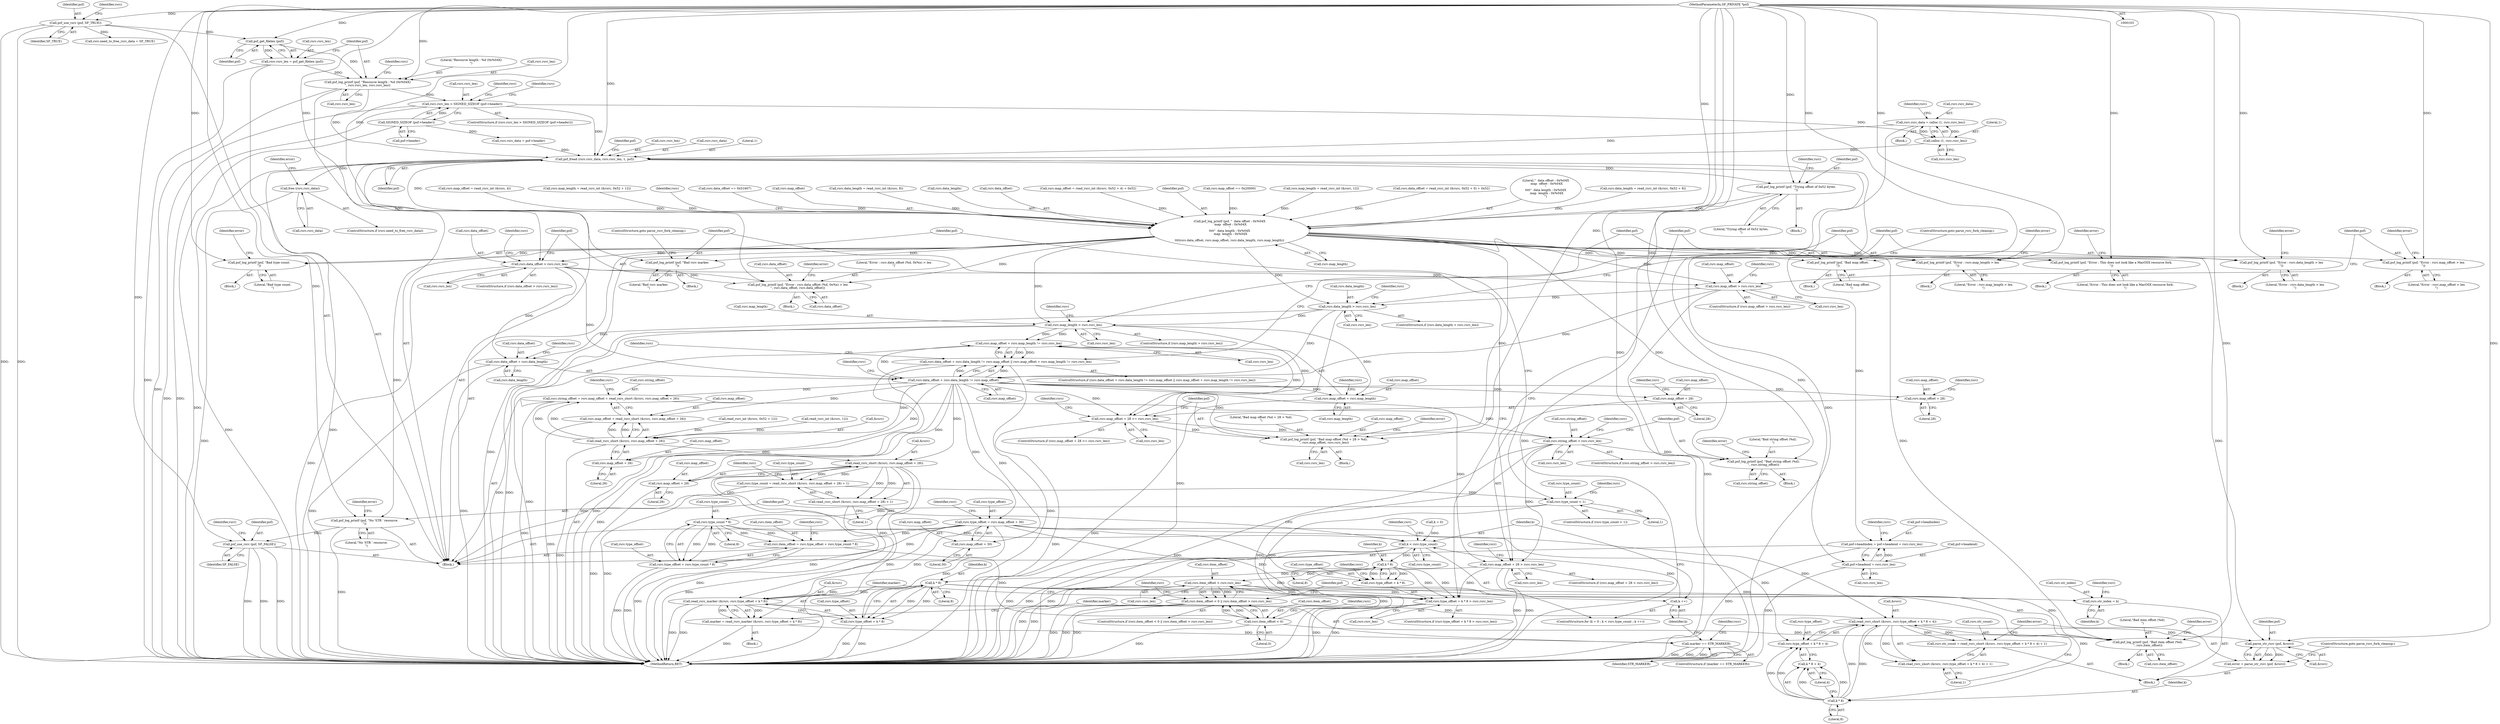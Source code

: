 digraph "0_libsndfile_dbe14f00030af5d3577f4cabbf9861db59e9c378@API" {
"1000147" [label="(Call,rsrc.rsrc_data = calloc (1, rsrc.rsrc_len))"];
"1000151" [label="(Call,calloc (1, rsrc.rsrc_len))"];
"1000138" [label="(Call,rsrc.rsrc_len > SIGNED_SIZEOF (psf->header))"];
"1000128" [label="(Call,psf_log_printf (psf, \"Resource length : %d (0x%04X)\n\", rsrc.rsrc_len, rsrc.rsrc_len))"];
"1000126" [label="(Call,psf_get_filelen (psf))"];
"1000113" [label="(Call,psf_use_rsrc (psf, SF_TRUE))"];
"1000104" [label="(MethodParameterIn,SF_PRIVATE *psf)"];
"1000122" [label="(Call,rsrc.rsrc_len = psf_get_filelen (psf))"];
"1000142" [label="(Call,SIGNED_SIZEOF (psf->header))"];
"1000175" [label="(Call,psf_fread (rsrc.rsrc_data, rsrc.rsrc_len, 1, psf))"];
"1000184" [label="(Call,psf->headindex = psf->headend = rsrc.rsrc_len)"];
"1000188" [label="(Call,psf->headend = rsrc.rsrc_len)"];
"1000240" [label="(Call,psf_log_printf (psf, \"Trying offset of 0x52 bytes.\n\"))"];
"1000287" [label="(Call,psf_log_printf (psf, \"  data offset : 0x%04X\n  map  offset : 0x%04X\n\"\n\t\t\t\t\"  data length : 0x%04X\n  map  length : 0x%04X\n\",\n\t\t\t\trsrc.data_offset, rsrc.map_offset, rsrc.data_length, rsrc.map_length))"];
"1000303" [label="(Call,rsrc.data_offset > rsrc.rsrc_len)"];
"1000311" [label="(Call,psf_log_printf (psf, \"Error : rsrc.data_offset (%d, 0x%x) > len\n\", rsrc.data_offset, rsrc.data_offset))"];
"1000325" [label="(Call,rsrc.map_offset > rsrc.rsrc_len)"];
"1000341" [label="(Call,rsrc.data_length > rsrc.rsrc_len)"];
"1000357" [label="(Call,rsrc.map_length > rsrc.rsrc_len)"];
"1000385" [label="(Call,rsrc.map_offset + rsrc.map_length != rsrc.rsrc_len)"];
"1000373" [label="(Call,rsrc.data_offset + rsrc.data_length != rsrc.map_offset || rsrc.map_offset + rsrc.map_length != rsrc.rsrc_len)"];
"1000405" [label="(Call,rsrc.map_offset + 28 >= rsrc.rsrc_len)"];
"1000415" [label="(Call,psf_log_printf (psf, \"Bad map offset (%d + 28 > %d).\n\", rsrc.map_offset, rsrc.rsrc_len))"];
"1000445" [label="(Call,rsrc.string_offset > rsrc.rsrc_len)"];
"1000453" [label="(Call,psf_log_printf (psf, \"Bad string offset (%d).\n\", rsrc.string_offset))"];
"1000473" [label="(Call,rsrc.map_offset + 28 > rsrc.rsrc_len)"];
"1000535" [label="(Call,rsrc.item_offset > rsrc.rsrc_len)"];
"1000529" [label="(Call,rsrc.item_offset < 0 || rsrc.item_offset > rsrc.rsrc_len)"];
"1000543" [label="(Call,psf_log_printf (psf, \"Bad item offset (%d).\n\", rsrc.item_offset))"];
"1000572" [label="(Call,rsrc.type_offset + k * 8 > rsrc.rsrc_len)"];
"1000386" [label="(Call,rsrc.map_offset + rsrc.map_length)"];
"1000374" [label="(Call,rsrc.data_offset + rsrc.data_length != rsrc.map_offset)"];
"1000406" [label="(Call,rsrc.map_offset + 28)"];
"1000428" [label="(Call,rsrc.string_offset = rsrc.map_offset + read_rsrc_short (&rsrc, rsrc.map_offset + 26))"];
"1000432" [label="(Call,rsrc.map_offset + read_rsrc_short (&rsrc, rsrc.map_offset + 26))"];
"1000436" [label="(Call,read_rsrc_short (&rsrc, rsrc.map_offset + 26))"];
"1000492" [label="(Call,read_rsrc_short (&rsrc, rsrc.map_offset + 28))"];
"1000487" [label="(Call,rsrc.type_count = read_rsrc_short (&rsrc, rsrc.map_offset + 28) + 1)"];
"1000502" [label="(Call,rsrc.type_count < 1)"];
"1000523" [label="(Call,rsrc.type_count * 8)"];
"1000515" [label="(Call,rsrc.item_offset = rsrc.type_offset + rsrc.type_count * 8)"];
"1000530" [label="(Call,rsrc.item_offset < 0)"];
"1000519" [label="(Call,rsrc.type_offset + rsrc.type_count * 8)"];
"1000563" [label="(Call,k < rsrc.type_count)"];
"1000577" [label="(Call,k * 8)"];
"1000573" [label="(Call,rsrc.type_offset + k * 8)"];
"1000597" [label="(Call,k * 8)"];
"1000568" [label="(Call,k ++)"];
"1000590" [label="(Call,read_rsrc_marker (&rsrc, rsrc.type_offset + k * 8))"];
"1000588" [label="(Call,marker = read_rsrc_marker (&rsrc, rsrc.type_offset + k * 8))"];
"1000601" [label="(Call,marker == STR_MARKER)"];
"1000615" [label="(Call,read_rsrc_short (&rsrc, rsrc.type_offset + k * 8 + 4))"];
"1000610" [label="(Call,rsrc.str_count = read_rsrc_short (&rsrc, rsrc.type_offset + k * 8 + 4) + 1)"];
"1000614" [label="(Call,read_rsrc_short (&rsrc, rsrc.type_offset + k * 8 + 4) + 1)"];
"1000630" [label="(Call,parse_str_rsrc (psf, &rsrc))"];
"1000628" [label="(Call,error = parse_str_rsrc (psf, &rsrc))"];
"1000593" [label="(Call,rsrc.type_offset + k * 8)"];
"1000605" [label="(Call,rsrc.str_index = k)"];
"1000623" [label="(Call,k * 8)"];
"1000618" [label="(Call,rsrc.type_offset + k * 8 + 4)"];
"1000622" [label="(Call,k * 8 + 4)"];
"1000491" [label="(Call,read_rsrc_short (&rsrc, rsrc.map_offset + 28) + 1)"];
"1000439" [label="(Call,rsrc.map_offset + 26)"];
"1000463" [label="(Call,rsrc.type_offset = rsrc.map_offset + 30)"];
"1000467" [label="(Call,rsrc.map_offset + 30)"];
"1000474" [label="(Call,rsrc.map_offset + 28)"];
"1000495" [label="(Call,rsrc.map_offset + 28)"];
"1000375" [label="(Call,rsrc.data_offset + rsrc.data_length)"];
"1000333" [label="(Call,psf_log_printf (psf, \"Error : rsrc.map_offset > len\n\"))"];
"1000349" [label="(Call,psf_log_printf (psf, \"Error : rsrc.data_length > len\n\"))"];
"1000365" [label="(Call,psf_log_printf (psf, \"Error : rsrc.map_length > len\n\"))"];
"1000397" [label="(Call,psf_log_printf (psf, \"Error : This does not look like a MacOSX resource fork.\n\"))"];
"1000483" [label="(Call,psf_log_printf (psf, \"Bad map offset.\n\"))"];
"1000508" [label="(Call,psf_log_printf (psf, \"Bad type count.\n\"))"];
"1000584" [label="(Call,psf_log_printf (psf, \"Bad rsrc marker.\n\"))"];
"1000635" [label="(Call,psf_log_printf (psf, \"No 'STR ' resource.\n\"))"];
"1000642" [label="(Call,psf_use_rsrc (psf, SF_FALSE))"];
"1000649" [label="(Call,free (rsrc.rsrc_data))"];
"1000345" [label="(Call,rsrc.rsrc_len)"];
"1000519" [label="(Call,rsrc.type_offset + rsrc.type_count * 8)"];
"1000639" [label="(Identifier,error)"];
"1000479" [label="(Call,rsrc.rsrc_len)"];
"1000600" [label="(ControlStructure,if (marker == STR_MARKER))"];
"1000104" [label="(MethodParameterIn,SF_PRIVATE *psf)"];
"1000414" [label="(Block,)"];
"1000563" [label="(Call,k < rsrc.type_count)"];
"1000622" [label="(Call,k * 8 + 4)"];
"1000340" [label="(ControlStructure,if (rsrc.data_length > rsrc.rsrc_len))"];
"1000443" [label="(Literal,26)"];
"1000583" [label="(Block,)"];
"1000382" [label="(Call,rsrc.map_offset)"];
"1000364" [label="(Block,)"];
"1000430" [label="(Identifier,rsrc)"];
"1000615" [label="(Call,read_rsrc_short (&rsrc, rsrc.type_offset + k * 8 + 4))"];
"1000281" [label="(Call,read_rsrc_int (&rsrc, 0x52 + 12))"];
"1000649" [label="(Call,free (rsrc.rsrc_data))"];
"1000113" [label="(Call,psf_use_rsrc (psf, SF_TRUE))"];
"1000604" [label="(Block,)"];
"1000234" [label="(Call,rsrc.map_offset == 0x20000)"];
"1000130" [label="(Literal,\"Resource length : %d (0x%04X)\n\")"];
"1000105" [label="(Block,)"];
"1000489" [label="(Identifier,rsrc)"];
"1000314" [label="(Call,rsrc.data_offset)"];
"1000543" [label="(Call,psf_log_printf (psf, \"Bad item offset (%d).\n\", rsrc.item_offset))"];
"1000242" [label="(Literal,\"Trying offset of 0x52 bytes.\n\")"];
"1000122" [label="(Call,rsrc.rsrc_len = psf_get_filelen (psf))"];
"1000175" [label="(Call,psf_fread (rsrc.rsrc_data, rsrc.rsrc_len, 1, psf))"];
"1000219" [label="(Call,rsrc.map_length = read_rsrc_int (&rsrc, 12))"];
"1000131" [label="(Call,rsrc.rsrc_len)"];
"1000176" [label="(Call,rsrc.rsrc_data)"];
"1000334" [label="(Identifier,psf)"];
"1000137" [label="(ControlStructure,if (rsrc.rsrc_len > SIGNED_SIZEOF (psf->header)))"];
"1000528" [label="(ControlStructure,if (rsrc.item_offset < 0 || rsrc.item_offset > rsrc.rsrc_len))"];
"1000580" [label="(Call,rsrc.rsrc_len)"];
"1000546" [label="(Call,rsrc.item_offset)"];
"1000571" [label="(ControlStructure,if (rsrc.type_offset + k * 8 > rsrc.rsrc_len))"];
"1000407" [label="(Call,rsrc.map_offset)"];
"1000568" [label="(Call,k ++)"];
"1000524" [label="(Call,rsrc.type_count)"];
"1000603" [label="(Identifier,STR_MARKER)"];
"1000632" [label="(Call,&rsrc)"];
"1000417" [label="(Literal,\"Bad map offset (%d + 28 > %d).\n\")"];
"1000624" [label="(Identifier,k)"];
"1000388" [label="(Identifier,rsrc)"];
"1000397" [label="(Call,psf_log_printf (psf, \"Error : This does not look like a MacOSX resource fork.\n\"))"];
"1000436" [label="(Call,read_rsrc_short (&rsrc, rsrc.map_offset + 26))"];
"1000188" [label="(Call,psf->headend = rsrc.rsrc_len)"];
"1000485" [label="(Literal,\"Bad map offset.\n\")"];
"1000504" [label="(Identifier,rsrc)"];
"1000579" [label="(Literal,8)"];
"1000618" [label="(Call,rsrc.type_offset + k * 8 + 4)"];
"1000311" [label="(Call,psf_log_printf (psf, \"Error : rsrc.data_offset (%d, 0x%x) > len\n\", rsrc.data_offset, rsrc.data_offset))"];
"1000321" [label="(Identifier,error)"];
"1000421" [label="(Call,rsrc.rsrc_len)"];
"1000654" [label="(Identifier,error)"];
"1000377" [label="(Identifier,rsrc)"];
"1000406" [label="(Call,rsrc.map_offset + 28)"];
"1000587" [label="(ControlStructure,goto parse_rsrc_fork_cleanup;)"];
"1000182" [label="(Literal,1)"];
"1000152" [label="(Literal,1)"];
"1000361" [label="(Call,rsrc.rsrc_len)"];
"1000387" [label="(Call,rsrc.map_offset)"];
"1000447" [label="(Identifier,rsrc)"];
"1000243" [label="(Call,rsrc.data_offset = read_rsrc_int (&rsrc, 0x52 + 0) + 0x52)"];
"1000534" [label="(Literal,0)"];
"1000634" [label="(ControlStructure,goto parse_rsrc_fork_cleanup;)"];
"1000530" [label="(Call,rsrc.item_offset < 0)"];
"1000165" [label="(Identifier,rsrc)"];
"1000627" [label="(Literal,1)"];
"1000367" [label="(Literal,\"Error : rsrc.map_length > len\n\")"];
"1000240" [label="(Call,psf_log_printf (psf, \"Trying offset of 0x52 bytes.\n\"))"];
"1000446" [label="(Call,rsrc.string_offset)"];
"1000463" [label="(Call,rsrc.type_offset = rsrc.map_offset + 30)"];
"1000594" [label="(Call,rsrc.type_offset)"];
"1000559" [label="(ControlStructure,for (k = 0 ; k < rsrc.type_count ; k ++))"];
"1000289" [label="(Literal,\"  data offset : 0x%04X\n  map  offset : 0x%04X\n\"\n\t\t\t\t\"  data length : 0x%04X\n  map  length : 0x%04X\n\")"];
"1000351" [label="(Literal,\"Error : rsrc.data_length > len\n\")"];
"1000449" [label="(Call,rsrc.rsrc_len)"];
"1000492" [label="(Call,read_rsrc_short (&rsrc, rsrc.map_offset + 28))"];
"1000616" [label="(Call,&rsrc)"];
"1000342" [label="(Call,rsrc.data_length)"];
"1000126" [label="(Call,psf_get_filelen (psf))"];
"1000588" [label="(Call,marker = read_rsrc_marker (&rsrc, rsrc.type_offset + k * 8))"];
"1000509" [label="(Identifier,psf)"];
"1000151" [label="(Call,calloc (1, rsrc.rsrc_len))"];
"1000584" [label="(Call,psf_log_printf (psf, \"Bad rsrc marker.\n\"))"];
"1000502" [label="(Call,rsrc.type_count < 1)"];
"1000520" [label="(Call,rsrc.type_offset)"];
"1000544" [label="(Identifier,psf)"];
"1000313" [label="(Literal,\"Error : rsrc.data_offset (%d, 0x%x) > len\n\")"];
"1000476" [label="(Identifier,rsrc)"];
"1000467" [label="(Call,rsrc.map_offset + 30)"];
"1000527" [label="(Literal,8)"];
"1000496" [label="(Call,rsrc.map_offset)"];
"1000148" [label="(Call,rsrc.rsrc_data)"];
"1000147" [label="(Call,rsrc.rsrc_data = calloc (1, rsrc.rsrc_len))"];
"1000574" [label="(Call,rsrc.type_offset)"];
"1000486" [label="(ControlStructure,goto parse_rsrc_fork_cleanup;)"];
"1000508" [label="(Call,psf_log_printf (psf, \"Bad type count.\n\"))"];
"1000439" [label="(Call,rsrc.map_offset + 26)"];
"1000545" [label="(Literal,\"Bad item offset (%d).\n\")"];
"1000516" [label="(Call,rsrc.item_offset)"];
"1000372" [label="(ControlStructure,if (rsrc.data_offset + rsrc.data_length != rsrc.map_offset || rsrc.map_offset + rsrc.map_length != rsrc.rsrc_len))"];
"1000239" [label="(Block,)"];
"1000636" [label="(Identifier,psf)"];
"1000326" [label="(Call,rsrc.map_offset)"];
"1000433" [label="(Call,rsrc.map_offset)"];
"1000415" [label="(Call,psf_log_printf (psf, \"Bad map offset (%d + 28 > %d).\n\", rsrc.map_offset, rsrc.rsrc_len))"];
"1000510" [label="(Literal,\"Bad type count.\n\")"];
"1000623" [label="(Call,k * 8)"];
"1000359" [label="(Identifier,rsrc)"];
"1000536" [label="(Call,rsrc.item_offset)"];
"1000146" [label="(Block,)"];
"1000115" [label="(Identifier,SF_TRUE)"];
"1000401" [label="(Identifier,error)"];
"1000429" [label="(Call,rsrc.string_offset)"];
"1000512" [label="(Identifier,error)"];
"1000357" [label="(Call,rsrc.map_length > rsrc.rsrc_len)"];
"1000375" [label="(Call,rsrc.data_offset + rsrc.data_length)"];
"1000529" [label="(Call,rsrc.item_offset < 0 || rsrc.item_offset > rsrc.rsrc_len)"];
"1000532" [label="(Identifier,rsrc)"];
"1000474" [label="(Call,rsrc.map_offset + 28)"];
"1000593" [label="(Call,rsrc.type_offset + k * 8)"];
"1000356" [label="(ControlStructure,if (rsrc.map_length > rsrc.rsrc_len))"];
"1000503" [label="(Call,rsrc.type_count)"];
"1000304" [label="(Call,rsrc.data_offset)"];
"1000644" [label="(Identifier,SF_FALSE)"];
"1000455" [label="(Literal,\"Bad string offset (%d).\n\")"];
"1000156" [label="(Call,rsrc.need_to_free_rsrc_data = SF_TRUE)"];
"1000619" [label="(Call,rsrc.type_offset)"];
"1000655" [label="(MethodReturn,RET)"];
"1000531" [label="(Call,rsrc.item_offset)"];
"1000472" [label="(ControlStructure,if (rsrc.map_offset + 28 > rsrc.rsrc_len))"];
"1000606" [label="(Call,rsrc.str_index)"];
"1000578" [label="(Identifier,k)"];
"1000312" [label="(Identifier,psf)"];
"1000149" [label="(Identifier,rsrc)"];
"1000139" [label="(Call,rsrc.rsrc_len)"];
"1000267" [label="(Call,rsrc.data_length = read_rsrc_int (&rsrc, 0x52 + 8))"];
"1000456" [label="(Call,rsrc.string_offset)"];
"1000581" [label="(Identifier,rsrc)"];
"1000163" [label="(Call,rsrc.rsrc_data = psf->header)"];
"1000374" [label="(Call,rsrc.data_offset + rsrc.data_length != rsrc.map_offset)"];
"1000408" [label="(Identifier,rsrc)"];
"1000203" [label="(Call,rsrc.map_offset = read_rsrc_int (&rsrc, 4))"];
"1000432" [label="(Call,rsrc.map_offset + read_rsrc_short (&rsrc, rsrc.map_offset + 26))"];
"1000480" [label="(Identifier,rsrc)"];
"1000350" [label="(Identifier,psf)"];
"1000488" [label="(Call,rsrc.type_count)"];
"1000484" [label="(Identifier,psf)"];
"1000396" [label="(Block,)"];
"1000327" [label="(Identifier,rsrc)"];
"1000612" [label="(Identifier,rsrc)"];
"1000192" [label="(Call,rsrc.rsrc_len)"];
"1000440" [label="(Call,rsrc.map_offset)"];
"1000333" [label="(Call,psf_log_printf (psf, \"Error : rsrc.map_offset > len\n\"))"];
"1000332" [label="(Block,)"];
"1000614" [label="(Call,read_rsrc_short (&rsrc, rsrc.type_offset + k * 8 + 4) + 1)"];
"1000607" [label="(Identifier,rsrc)"];
"1000383" [label="(Identifier,rsrc)"];
"1000647" [label="(Identifier,rsrc)"];
"1000650" [label="(Call,rsrc.rsrc_data)"];
"1000555" [label="(Identifier,rsrc)"];
"1000597" [label="(Call,k * 8)"];
"1000153" [label="(Call,rsrc.rsrc_len)"];
"1000585" [label="(Identifier,psf)"];
"1000478" [label="(Literal,28)"];
"1000277" [label="(Call,rsrc.map_length = read_rsrc_int (&rsrc, 0x52 + 12))"];
"1000611" [label="(Call,rsrc.str_count)"];
"1000411" [label="(Call,rsrc.rsrc_len)"];
"1000343" [label="(Identifier,rsrc)"];
"1000418" [label="(Call,rsrc.map_offset)"];
"1000569" [label="(Identifier,k)"];
"1000158" [label="(Identifier,rsrc)"];
"1000473" [label="(Call,rsrc.map_offset + 28 > rsrc.rsrc_len)"];
"1000305" [label="(Identifier,rsrc)"];
"1000542" [label="(Block,)"];
"1000335" [label="(Literal,\"Error : rsrc.map_offset > len\n\")"];
"1000358" [label="(Call,rsrc.map_length)"];
"1000140" [label="(Identifier,rsrc)"];
"1000365" [label="(Call,psf_log_printf (psf, \"Error : rsrc.map_length > len\n\"))"];
"1000245" [label="(Identifier,rsrc)"];
"1000324" [label="(ControlStructure,if (rsrc.map_offset > rsrc.rsrc_len))"];
"1000482" [label="(Block,)"];
"1000629" [label="(Identifier,error)"];
"1000645" [label="(ControlStructure,if (rsrc.need_to_free_rsrc_data))"];
"1000483" [label="(Call,psf_log_printf (psf, \"Bad map offset.\n\"))"];
"1000129" [label="(Identifier,psf)"];
"1000325" [label="(Call,rsrc.map_offset > rsrc.rsrc_len)"];
"1000539" [label="(Call,rsrc.rsrc_len)"];
"1000507" [label="(Block,)"];
"1000118" [label="(Identifier,rsrc)"];
"1000577" [label="(Call,k * 8)"];
"1000376" [label="(Call,rsrc.data_offset)"];
"1000465" [label="(Identifier,rsrc)"];
"1000353" [label="(Identifier,error)"];
"1000628" [label="(Call,error = parse_str_rsrc (psf, &rsrc))"];
"1000197" [label="(Identifier,rsrc)"];
"1000307" [label="(Call,rsrc.rsrc_len)"];
"1000630" [label="(Call,parse_str_rsrc (psf, &rsrc))"];
"1000369" [label="(Identifier,error)"];
"1000184" [label="(Call,psf->headindex = psf->headend = rsrc.rsrc_len)"];
"1000410" [label="(Literal,28)"];
"1000471" [label="(Literal,30)"];
"1000468" [label="(Call,rsrc.map_offset)"];
"1000229" [label="(Call,rsrc.data_offset == 0x51607)"];
"1000487" [label="(Call,rsrc.type_count = read_rsrc_short (&rsrc, rsrc.map_offset + 28) + 1)"];
"1000405" [label="(Call,rsrc.map_offset + 28 >= rsrc.rsrc_len)"];
"1000398" [label="(Identifier,psf)"];
"1000500" [label="(Literal,1)"];
"1000625" [label="(Literal,8)"];
"1000348" [label="(Block,)"];
"1000601" [label="(Call,marker == STR_MARKER)"];
"1000341" [label="(Call,rsrc.data_length > rsrc.rsrc_len)"];
"1000523" [label="(Call,rsrc.type_count * 8)"];
"1000631" [label="(Identifier,psf)"];
"1000143" [label="(Call,psf->header)"];
"1000643" [label="(Identifier,psf)"];
"1000186" [label="(Identifier,psf)"];
"1000293" [label="(Call,rsrc.map_offset)"];
"1000128" [label="(Call,psf_log_printf (psf, \"Resource length : %d (0x%04X)\n\", rsrc.rsrc_len, rsrc.rsrc_len))"];
"1000570" [label="(Block,)"];
"1000416" [label="(Identifier,psf)"];
"1000453" [label="(Call,psf_log_printf (psf, \"Bad string offset (%d).\n\", rsrc.string_offset))"];
"1000626" [label="(Literal,4)"];
"1000379" [label="(Call,rsrc.data_length)"];
"1000444" [label="(ControlStructure,if (rsrc.string_offset > rsrc.rsrc_len))"];
"1000138" [label="(Call,rsrc.rsrc_len > SIGNED_SIZEOF (psf->header))"];
"1000241" [label="(Identifier,psf)"];
"1000425" [label="(Identifier,error)"];
"1000223" [label="(Call,read_rsrc_int (&rsrc, 12))"];
"1000428" [label="(Call,rsrc.string_offset = rsrc.map_offset + read_rsrc_short (&rsrc, rsrc.map_offset + 26))"];
"1000349" [label="(Call,psf_log_printf (psf, \"Error : rsrc.data_length > len\n\"))"];
"1000590" [label="(Call,read_rsrc_marker (&rsrc, rsrc.type_offset + k * 8))"];
"1000185" [label="(Call,psf->headindex)"];
"1000565" [label="(Call,rsrc.type_count)"];
"1000464" [label="(Call,rsrc.type_offset)"];
"1000211" [label="(Call,rsrc.data_length = read_rsrc_int (&rsrc, 8))"];
"1000179" [label="(Call,rsrc.rsrc_len)"];
"1000394" [label="(Identifier,rsrc)"];
"1000517" [label="(Identifier,rsrc)"];
"1000393" [label="(Call,rsrc.rsrc_len)"];
"1000610" [label="(Call,rsrc.str_count = read_rsrc_short (&rsrc, rsrc.type_offset + k * 8 + 4) + 1)"];
"1000495" [label="(Call,rsrc.map_offset + 28)"];
"1000183" [label="(Identifier,psf)"];
"1000329" [label="(Call,rsrc.rsrc_len)"];
"1000296" [label="(Call,rsrc.data_length)"];
"1000290" [label="(Call,rsrc.data_offset)"];
"1000114" [label="(Identifier,psf)"];
"1000255" [label="(Call,rsrc.map_offset = read_rsrc_int (&rsrc, 0x52 + 4) + 0x52)"];
"1000317" [label="(Call,rsrc.data_offset)"];
"1000373" [label="(Call,rsrc.data_offset + rsrc.data_length != rsrc.map_offset || rsrc.map_offset + rsrc.map_length != rsrc.rsrc_len)"];
"1000535" [label="(Call,rsrc.item_offset > rsrc.rsrc_len)"];
"1000589" [label="(Identifier,marker)"];
"1000506" [label="(Literal,1)"];
"1000399" [label="(Literal,\"Error : This does not look like a MacOSX resource fork.\n\")"];
"1000299" [label="(Call,rsrc.map_length)"];
"1000310" [label="(Block,)"];
"1000303" [label="(Call,rsrc.data_offset > rsrc.rsrc_len)"];
"1000412" [label="(Identifier,rsrc)"];
"1000515" [label="(Call,rsrc.item_offset = rsrc.type_offset + rsrc.type_count * 8)"];
"1000550" [label="(Identifier,error)"];
"1000642" [label="(Call,psf_use_rsrc (psf, SF_FALSE))"];
"1000437" [label="(Call,&rsrc)"];
"1000575" [label="(Identifier,rsrc)"];
"1000598" [label="(Identifier,k)"];
"1000491" [label="(Call,read_rsrc_short (&rsrc, rsrc.map_offset + 28) + 1)"];
"1000404" [label="(ControlStructure,if (rsrc.map_offset + 28 >= rsrc.rsrc_len))"];
"1000386" [label="(Call,rsrc.map_offset + rsrc.map_length)"];
"1000572" [label="(Call,rsrc.type_offset + k * 8 > rsrc.rsrc_len)"];
"1000605" [label="(Call,rsrc.str_index = k)"];
"1000609" [label="(Identifier,k)"];
"1000452" [label="(Block,)"];
"1000390" [label="(Call,rsrc.map_length)"];
"1000454" [label="(Identifier,psf)"];
"1000493" [label="(Call,&rsrc)"];
"1000586" [label="(Literal,\"Bad rsrc marker.\n\")"];
"1000337" [label="(Identifier,error)"];
"1000573" [label="(Call,rsrc.type_offset + k * 8)"];
"1000501" [label="(ControlStructure,if (rsrc.type_count < 1))"];
"1000560" [label="(Call,k = 0)"];
"1000635" [label="(Call,psf_log_printf (psf, \"No 'STR ' resource.\n\"))"];
"1000537" [label="(Identifier,rsrc)"];
"1000142" [label="(Call,SIGNED_SIZEOF (psf->header))"];
"1000599" [label="(Literal,8)"];
"1000591" [label="(Call,&rsrc)"];
"1000127" [label="(Identifier,psf)"];
"1000460" [label="(Identifier,error)"];
"1000445" [label="(Call,rsrc.string_offset > rsrc.rsrc_len)"];
"1000499" [label="(Literal,28)"];
"1000123" [label="(Call,rsrc.rsrc_len)"];
"1000302" [label="(ControlStructure,if (rsrc.data_offset > rsrc.rsrc_len))"];
"1000602" [label="(Identifier,marker)"];
"1000366" [label="(Identifier,psf)"];
"1000564" [label="(Identifier,k)"];
"1000189" [label="(Call,psf->headend)"];
"1000385" [label="(Call,rsrc.map_offset + rsrc.map_length != rsrc.rsrc_len)"];
"1000287" [label="(Call,psf_log_printf (psf, \"  data offset : 0x%04X\n  map  offset : 0x%04X\n\"\n\t\t\t\t\"  data length : 0x%04X\n  map  length : 0x%04X\n\",\n\t\t\t\trsrc.data_offset, rsrc.map_offset, rsrc.data_length, rsrc.map_length))"];
"1000637" [label="(Literal,\"No 'STR ' resource.\n\")"];
"1000475" [label="(Call,rsrc.map_offset)"];
"1000288" [label="(Identifier,psf)"];
"1000134" [label="(Call,rsrc.rsrc_len)"];
"1000147" -> "1000146"  [label="AST: "];
"1000147" -> "1000151"  [label="CFG: "];
"1000148" -> "1000147"  [label="AST: "];
"1000151" -> "1000147"  [label="AST: "];
"1000158" -> "1000147"  [label="CFG: "];
"1000147" -> "1000655"  [label="DDG: "];
"1000151" -> "1000147"  [label="DDG: "];
"1000151" -> "1000147"  [label="DDG: "];
"1000147" -> "1000175"  [label="DDG: "];
"1000151" -> "1000153"  [label="CFG: "];
"1000152" -> "1000151"  [label="AST: "];
"1000153" -> "1000151"  [label="AST: "];
"1000138" -> "1000151"  [label="DDG: "];
"1000151" -> "1000175"  [label="DDG: "];
"1000138" -> "1000137"  [label="AST: "];
"1000138" -> "1000142"  [label="CFG: "];
"1000139" -> "1000138"  [label="AST: "];
"1000142" -> "1000138"  [label="AST: "];
"1000149" -> "1000138"  [label="CFG: "];
"1000165" -> "1000138"  [label="CFG: "];
"1000138" -> "1000655"  [label="DDG: "];
"1000138" -> "1000655"  [label="DDG: "];
"1000128" -> "1000138"  [label="DDG: "];
"1000142" -> "1000138"  [label="DDG: "];
"1000138" -> "1000175"  [label="DDG: "];
"1000128" -> "1000105"  [label="AST: "];
"1000128" -> "1000134"  [label="CFG: "];
"1000129" -> "1000128"  [label="AST: "];
"1000130" -> "1000128"  [label="AST: "];
"1000131" -> "1000128"  [label="AST: "];
"1000134" -> "1000128"  [label="AST: "];
"1000140" -> "1000128"  [label="CFG: "];
"1000128" -> "1000655"  [label="DDG: "];
"1000126" -> "1000128"  [label="DDG: "];
"1000104" -> "1000128"  [label="DDG: "];
"1000122" -> "1000128"  [label="DDG: "];
"1000128" -> "1000175"  [label="DDG: "];
"1000126" -> "1000122"  [label="AST: "];
"1000126" -> "1000127"  [label="CFG: "];
"1000127" -> "1000126"  [label="AST: "];
"1000122" -> "1000126"  [label="CFG: "];
"1000126" -> "1000122"  [label="DDG: "];
"1000113" -> "1000126"  [label="DDG: "];
"1000104" -> "1000126"  [label="DDG: "];
"1000113" -> "1000105"  [label="AST: "];
"1000113" -> "1000115"  [label="CFG: "];
"1000114" -> "1000113"  [label="AST: "];
"1000115" -> "1000113"  [label="AST: "];
"1000118" -> "1000113"  [label="CFG: "];
"1000113" -> "1000655"  [label="DDG: "];
"1000113" -> "1000655"  [label="DDG: "];
"1000104" -> "1000113"  [label="DDG: "];
"1000113" -> "1000156"  [label="DDG: "];
"1000104" -> "1000103"  [label="AST: "];
"1000104" -> "1000655"  [label="DDG: "];
"1000104" -> "1000175"  [label="DDG: "];
"1000104" -> "1000240"  [label="DDG: "];
"1000104" -> "1000287"  [label="DDG: "];
"1000104" -> "1000311"  [label="DDG: "];
"1000104" -> "1000333"  [label="DDG: "];
"1000104" -> "1000349"  [label="DDG: "];
"1000104" -> "1000365"  [label="DDG: "];
"1000104" -> "1000397"  [label="DDG: "];
"1000104" -> "1000415"  [label="DDG: "];
"1000104" -> "1000453"  [label="DDG: "];
"1000104" -> "1000483"  [label="DDG: "];
"1000104" -> "1000508"  [label="DDG: "];
"1000104" -> "1000543"  [label="DDG: "];
"1000104" -> "1000584"  [label="DDG: "];
"1000104" -> "1000630"  [label="DDG: "];
"1000104" -> "1000635"  [label="DDG: "];
"1000104" -> "1000642"  [label="DDG: "];
"1000122" -> "1000105"  [label="AST: "];
"1000123" -> "1000122"  [label="AST: "];
"1000129" -> "1000122"  [label="CFG: "];
"1000122" -> "1000655"  [label="DDG: "];
"1000142" -> "1000143"  [label="CFG: "];
"1000143" -> "1000142"  [label="AST: "];
"1000142" -> "1000655"  [label="DDG: "];
"1000142" -> "1000163"  [label="DDG: "];
"1000175" -> "1000105"  [label="AST: "];
"1000175" -> "1000183"  [label="CFG: "];
"1000176" -> "1000175"  [label="AST: "];
"1000179" -> "1000175"  [label="AST: "];
"1000182" -> "1000175"  [label="AST: "];
"1000183" -> "1000175"  [label="AST: "];
"1000186" -> "1000175"  [label="CFG: "];
"1000175" -> "1000655"  [label="DDG: "];
"1000175" -> "1000655"  [label="DDG: "];
"1000163" -> "1000175"  [label="DDG: "];
"1000175" -> "1000184"  [label="DDG: "];
"1000175" -> "1000188"  [label="DDG: "];
"1000175" -> "1000240"  [label="DDG: "];
"1000175" -> "1000287"  [label="DDG: "];
"1000175" -> "1000303"  [label="DDG: "];
"1000175" -> "1000649"  [label="DDG: "];
"1000184" -> "1000105"  [label="AST: "];
"1000184" -> "1000188"  [label="CFG: "];
"1000185" -> "1000184"  [label="AST: "];
"1000188" -> "1000184"  [label="AST: "];
"1000197" -> "1000184"  [label="CFG: "];
"1000184" -> "1000655"  [label="DDG: "];
"1000188" -> "1000184"  [label="DDG: "];
"1000188" -> "1000192"  [label="CFG: "];
"1000189" -> "1000188"  [label="AST: "];
"1000192" -> "1000188"  [label="AST: "];
"1000188" -> "1000655"  [label="DDG: "];
"1000240" -> "1000239"  [label="AST: "];
"1000240" -> "1000242"  [label="CFG: "];
"1000241" -> "1000240"  [label="AST: "];
"1000242" -> "1000240"  [label="AST: "];
"1000245" -> "1000240"  [label="CFG: "];
"1000240" -> "1000655"  [label="DDG: "];
"1000240" -> "1000287"  [label="DDG: "];
"1000287" -> "1000105"  [label="AST: "];
"1000287" -> "1000299"  [label="CFG: "];
"1000288" -> "1000287"  [label="AST: "];
"1000289" -> "1000287"  [label="AST: "];
"1000290" -> "1000287"  [label="AST: "];
"1000293" -> "1000287"  [label="AST: "];
"1000296" -> "1000287"  [label="AST: "];
"1000299" -> "1000287"  [label="AST: "];
"1000305" -> "1000287"  [label="CFG: "];
"1000287" -> "1000655"  [label="DDG: "];
"1000229" -> "1000287"  [label="DDG: "];
"1000243" -> "1000287"  [label="DDG: "];
"1000234" -> "1000287"  [label="DDG: "];
"1000255" -> "1000287"  [label="DDG: "];
"1000203" -> "1000287"  [label="DDG: "];
"1000267" -> "1000287"  [label="DDG: "];
"1000211" -> "1000287"  [label="DDG: "];
"1000277" -> "1000287"  [label="DDG: "];
"1000219" -> "1000287"  [label="DDG: "];
"1000287" -> "1000303"  [label="DDG: "];
"1000287" -> "1000311"  [label="DDG: "];
"1000287" -> "1000325"  [label="DDG: "];
"1000287" -> "1000333"  [label="DDG: "];
"1000287" -> "1000341"  [label="DDG: "];
"1000287" -> "1000349"  [label="DDG: "];
"1000287" -> "1000357"  [label="DDG: "];
"1000287" -> "1000365"  [label="DDG: "];
"1000287" -> "1000397"  [label="DDG: "];
"1000287" -> "1000415"  [label="DDG: "];
"1000287" -> "1000453"  [label="DDG: "];
"1000287" -> "1000483"  [label="DDG: "];
"1000287" -> "1000508"  [label="DDG: "];
"1000287" -> "1000543"  [label="DDG: "];
"1000287" -> "1000584"  [label="DDG: "];
"1000287" -> "1000630"  [label="DDG: "];
"1000287" -> "1000635"  [label="DDG: "];
"1000303" -> "1000302"  [label="AST: "];
"1000303" -> "1000307"  [label="CFG: "];
"1000304" -> "1000303"  [label="AST: "];
"1000307" -> "1000303"  [label="AST: "];
"1000312" -> "1000303"  [label="CFG: "];
"1000327" -> "1000303"  [label="CFG: "];
"1000303" -> "1000655"  [label="DDG: "];
"1000303" -> "1000311"  [label="DDG: "];
"1000303" -> "1000325"  [label="DDG: "];
"1000303" -> "1000374"  [label="DDG: "];
"1000303" -> "1000375"  [label="DDG: "];
"1000311" -> "1000310"  [label="AST: "];
"1000311" -> "1000317"  [label="CFG: "];
"1000312" -> "1000311"  [label="AST: "];
"1000313" -> "1000311"  [label="AST: "];
"1000314" -> "1000311"  [label="AST: "];
"1000317" -> "1000311"  [label="AST: "];
"1000321" -> "1000311"  [label="CFG: "];
"1000325" -> "1000324"  [label="AST: "];
"1000325" -> "1000329"  [label="CFG: "];
"1000326" -> "1000325"  [label="AST: "];
"1000329" -> "1000325"  [label="AST: "];
"1000334" -> "1000325"  [label="CFG: "];
"1000343" -> "1000325"  [label="CFG: "];
"1000325" -> "1000655"  [label="DDG: "];
"1000325" -> "1000341"  [label="DDG: "];
"1000325" -> "1000374"  [label="DDG: "];
"1000341" -> "1000340"  [label="AST: "];
"1000341" -> "1000345"  [label="CFG: "];
"1000342" -> "1000341"  [label="AST: "];
"1000345" -> "1000341"  [label="AST: "];
"1000350" -> "1000341"  [label="CFG: "];
"1000359" -> "1000341"  [label="CFG: "];
"1000341" -> "1000655"  [label="DDG: "];
"1000341" -> "1000357"  [label="DDG: "];
"1000341" -> "1000374"  [label="DDG: "];
"1000341" -> "1000375"  [label="DDG: "];
"1000357" -> "1000356"  [label="AST: "];
"1000357" -> "1000361"  [label="CFG: "];
"1000358" -> "1000357"  [label="AST: "];
"1000361" -> "1000357"  [label="AST: "];
"1000366" -> "1000357"  [label="CFG: "];
"1000377" -> "1000357"  [label="CFG: "];
"1000357" -> "1000655"  [label="DDG: "];
"1000357" -> "1000655"  [label="DDG: "];
"1000357" -> "1000385"  [label="DDG: "];
"1000357" -> "1000385"  [label="DDG: "];
"1000357" -> "1000386"  [label="DDG: "];
"1000357" -> "1000405"  [label="DDG: "];
"1000385" -> "1000373"  [label="AST: "];
"1000385" -> "1000393"  [label="CFG: "];
"1000386" -> "1000385"  [label="AST: "];
"1000393" -> "1000385"  [label="AST: "];
"1000373" -> "1000385"  [label="CFG: "];
"1000385" -> "1000655"  [label="DDG: "];
"1000385" -> "1000373"  [label="DDG: "];
"1000385" -> "1000373"  [label="DDG: "];
"1000374" -> "1000385"  [label="DDG: "];
"1000385" -> "1000405"  [label="DDG: "];
"1000373" -> "1000372"  [label="AST: "];
"1000373" -> "1000374"  [label="CFG: "];
"1000374" -> "1000373"  [label="AST: "];
"1000398" -> "1000373"  [label="CFG: "];
"1000408" -> "1000373"  [label="CFG: "];
"1000373" -> "1000655"  [label="DDG: "];
"1000373" -> "1000655"  [label="DDG: "];
"1000373" -> "1000655"  [label="DDG: "];
"1000374" -> "1000373"  [label="DDG: "];
"1000374" -> "1000373"  [label="DDG: "];
"1000405" -> "1000404"  [label="AST: "];
"1000405" -> "1000411"  [label="CFG: "];
"1000406" -> "1000405"  [label="AST: "];
"1000411" -> "1000405"  [label="AST: "];
"1000416" -> "1000405"  [label="CFG: "];
"1000430" -> "1000405"  [label="CFG: "];
"1000405" -> "1000655"  [label="DDG: "];
"1000374" -> "1000405"  [label="DDG: "];
"1000405" -> "1000415"  [label="DDG: "];
"1000405" -> "1000445"  [label="DDG: "];
"1000415" -> "1000414"  [label="AST: "];
"1000415" -> "1000421"  [label="CFG: "];
"1000416" -> "1000415"  [label="AST: "];
"1000417" -> "1000415"  [label="AST: "];
"1000418" -> "1000415"  [label="AST: "];
"1000421" -> "1000415"  [label="AST: "];
"1000425" -> "1000415"  [label="CFG: "];
"1000374" -> "1000415"  [label="DDG: "];
"1000445" -> "1000444"  [label="AST: "];
"1000445" -> "1000449"  [label="CFG: "];
"1000446" -> "1000445"  [label="AST: "];
"1000449" -> "1000445"  [label="AST: "];
"1000454" -> "1000445"  [label="CFG: "];
"1000465" -> "1000445"  [label="CFG: "];
"1000445" -> "1000655"  [label="DDG: "];
"1000445" -> "1000655"  [label="DDG: "];
"1000428" -> "1000445"  [label="DDG: "];
"1000445" -> "1000453"  [label="DDG: "];
"1000445" -> "1000473"  [label="DDG: "];
"1000453" -> "1000452"  [label="AST: "];
"1000453" -> "1000456"  [label="CFG: "];
"1000454" -> "1000453"  [label="AST: "];
"1000455" -> "1000453"  [label="AST: "];
"1000456" -> "1000453"  [label="AST: "];
"1000460" -> "1000453"  [label="CFG: "];
"1000473" -> "1000472"  [label="AST: "];
"1000473" -> "1000479"  [label="CFG: "];
"1000474" -> "1000473"  [label="AST: "];
"1000479" -> "1000473"  [label="AST: "];
"1000484" -> "1000473"  [label="CFG: "];
"1000489" -> "1000473"  [label="CFG: "];
"1000473" -> "1000655"  [label="DDG: "];
"1000473" -> "1000655"  [label="DDG: "];
"1000374" -> "1000473"  [label="DDG: "];
"1000473" -> "1000535"  [label="DDG: "];
"1000473" -> "1000572"  [label="DDG: "];
"1000535" -> "1000529"  [label="AST: "];
"1000535" -> "1000539"  [label="CFG: "];
"1000536" -> "1000535"  [label="AST: "];
"1000539" -> "1000535"  [label="AST: "];
"1000529" -> "1000535"  [label="CFG: "];
"1000535" -> "1000655"  [label="DDG: "];
"1000535" -> "1000655"  [label="DDG: "];
"1000535" -> "1000529"  [label="DDG: "];
"1000535" -> "1000529"  [label="DDG: "];
"1000530" -> "1000535"  [label="DDG: "];
"1000535" -> "1000543"  [label="DDG: "];
"1000535" -> "1000572"  [label="DDG: "];
"1000529" -> "1000528"  [label="AST: "];
"1000529" -> "1000530"  [label="CFG: "];
"1000530" -> "1000529"  [label="AST: "];
"1000544" -> "1000529"  [label="CFG: "];
"1000555" -> "1000529"  [label="CFG: "];
"1000529" -> "1000655"  [label="DDG: "];
"1000529" -> "1000655"  [label="DDG: "];
"1000529" -> "1000655"  [label="DDG: "];
"1000530" -> "1000529"  [label="DDG: "];
"1000530" -> "1000529"  [label="DDG: "];
"1000543" -> "1000542"  [label="AST: "];
"1000543" -> "1000546"  [label="CFG: "];
"1000544" -> "1000543"  [label="AST: "];
"1000545" -> "1000543"  [label="AST: "];
"1000546" -> "1000543"  [label="AST: "];
"1000550" -> "1000543"  [label="CFG: "];
"1000530" -> "1000543"  [label="DDG: "];
"1000572" -> "1000571"  [label="AST: "];
"1000572" -> "1000580"  [label="CFG: "];
"1000573" -> "1000572"  [label="AST: "];
"1000580" -> "1000572"  [label="AST: "];
"1000585" -> "1000572"  [label="CFG: "];
"1000589" -> "1000572"  [label="CFG: "];
"1000572" -> "1000655"  [label="DDG: "];
"1000572" -> "1000655"  [label="DDG: "];
"1000463" -> "1000572"  [label="DDG: "];
"1000577" -> "1000572"  [label="DDG: "];
"1000577" -> "1000572"  [label="DDG: "];
"1000386" -> "1000390"  [label="CFG: "];
"1000387" -> "1000386"  [label="AST: "];
"1000390" -> "1000386"  [label="AST: "];
"1000394" -> "1000386"  [label="CFG: "];
"1000386" -> "1000655"  [label="DDG: "];
"1000374" -> "1000386"  [label="DDG: "];
"1000374" -> "1000382"  [label="CFG: "];
"1000375" -> "1000374"  [label="AST: "];
"1000382" -> "1000374"  [label="AST: "];
"1000388" -> "1000374"  [label="CFG: "];
"1000374" -> "1000655"  [label="DDG: "];
"1000374" -> "1000406"  [label="DDG: "];
"1000374" -> "1000428"  [label="DDG: "];
"1000374" -> "1000432"  [label="DDG: "];
"1000374" -> "1000436"  [label="DDG: "];
"1000374" -> "1000439"  [label="DDG: "];
"1000374" -> "1000463"  [label="DDG: "];
"1000374" -> "1000467"  [label="DDG: "];
"1000374" -> "1000474"  [label="DDG: "];
"1000374" -> "1000492"  [label="DDG: "];
"1000374" -> "1000495"  [label="DDG: "];
"1000406" -> "1000410"  [label="CFG: "];
"1000407" -> "1000406"  [label="AST: "];
"1000410" -> "1000406"  [label="AST: "];
"1000412" -> "1000406"  [label="CFG: "];
"1000428" -> "1000105"  [label="AST: "];
"1000428" -> "1000432"  [label="CFG: "];
"1000429" -> "1000428"  [label="AST: "];
"1000432" -> "1000428"  [label="AST: "];
"1000447" -> "1000428"  [label="CFG: "];
"1000428" -> "1000655"  [label="DDG: "];
"1000436" -> "1000428"  [label="DDG: "];
"1000436" -> "1000428"  [label="DDG: "];
"1000432" -> "1000436"  [label="CFG: "];
"1000433" -> "1000432"  [label="AST: "];
"1000436" -> "1000432"  [label="AST: "];
"1000432" -> "1000655"  [label="DDG: "];
"1000436" -> "1000432"  [label="DDG: "];
"1000436" -> "1000432"  [label="DDG: "];
"1000436" -> "1000439"  [label="CFG: "];
"1000437" -> "1000436"  [label="AST: "];
"1000439" -> "1000436"  [label="AST: "];
"1000436" -> "1000655"  [label="DDG: "];
"1000281" -> "1000436"  [label="DDG: "];
"1000223" -> "1000436"  [label="DDG: "];
"1000436" -> "1000492"  [label="DDG: "];
"1000492" -> "1000491"  [label="AST: "];
"1000492" -> "1000495"  [label="CFG: "];
"1000493" -> "1000492"  [label="AST: "];
"1000495" -> "1000492"  [label="AST: "];
"1000500" -> "1000492"  [label="CFG: "];
"1000492" -> "1000655"  [label="DDG: "];
"1000492" -> "1000655"  [label="DDG: "];
"1000492" -> "1000487"  [label="DDG: "];
"1000492" -> "1000487"  [label="DDG: "];
"1000492" -> "1000491"  [label="DDG: "];
"1000492" -> "1000491"  [label="DDG: "];
"1000492" -> "1000590"  [label="DDG: "];
"1000487" -> "1000105"  [label="AST: "];
"1000487" -> "1000491"  [label="CFG: "];
"1000488" -> "1000487"  [label="AST: "];
"1000491" -> "1000487"  [label="AST: "];
"1000504" -> "1000487"  [label="CFG: "];
"1000487" -> "1000655"  [label="DDG: "];
"1000487" -> "1000502"  [label="DDG: "];
"1000502" -> "1000501"  [label="AST: "];
"1000502" -> "1000506"  [label="CFG: "];
"1000503" -> "1000502"  [label="AST: "];
"1000506" -> "1000502"  [label="AST: "];
"1000509" -> "1000502"  [label="CFG: "];
"1000517" -> "1000502"  [label="CFG: "];
"1000502" -> "1000655"  [label="DDG: "];
"1000502" -> "1000523"  [label="DDG: "];
"1000523" -> "1000519"  [label="AST: "];
"1000523" -> "1000527"  [label="CFG: "];
"1000524" -> "1000523"  [label="AST: "];
"1000527" -> "1000523"  [label="AST: "];
"1000519" -> "1000523"  [label="CFG: "];
"1000523" -> "1000515"  [label="DDG: "];
"1000523" -> "1000515"  [label="DDG: "];
"1000523" -> "1000519"  [label="DDG: "];
"1000523" -> "1000519"  [label="DDG: "];
"1000523" -> "1000563"  [label="DDG: "];
"1000515" -> "1000105"  [label="AST: "];
"1000515" -> "1000519"  [label="CFG: "];
"1000516" -> "1000515"  [label="AST: "];
"1000519" -> "1000515"  [label="AST: "];
"1000532" -> "1000515"  [label="CFG: "];
"1000515" -> "1000655"  [label="DDG: "];
"1000463" -> "1000515"  [label="DDG: "];
"1000515" -> "1000530"  [label="DDG: "];
"1000530" -> "1000534"  [label="CFG: "];
"1000531" -> "1000530"  [label="AST: "];
"1000534" -> "1000530"  [label="AST: "];
"1000537" -> "1000530"  [label="CFG: "];
"1000530" -> "1000655"  [label="DDG: "];
"1000520" -> "1000519"  [label="AST: "];
"1000519" -> "1000655"  [label="DDG: "];
"1000519" -> "1000655"  [label="DDG: "];
"1000463" -> "1000519"  [label="DDG: "];
"1000563" -> "1000559"  [label="AST: "];
"1000563" -> "1000565"  [label="CFG: "];
"1000564" -> "1000563"  [label="AST: "];
"1000565" -> "1000563"  [label="AST: "];
"1000575" -> "1000563"  [label="CFG: "];
"1000636" -> "1000563"  [label="CFG: "];
"1000563" -> "1000655"  [label="DDG: "];
"1000563" -> "1000655"  [label="DDG: "];
"1000563" -> "1000655"  [label="DDG: "];
"1000568" -> "1000563"  [label="DDG: "];
"1000560" -> "1000563"  [label="DDG: "];
"1000563" -> "1000577"  [label="DDG: "];
"1000577" -> "1000573"  [label="AST: "];
"1000577" -> "1000579"  [label="CFG: "];
"1000578" -> "1000577"  [label="AST: "];
"1000579" -> "1000577"  [label="AST: "];
"1000573" -> "1000577"  [label="CFG: "];
"1000577" -> "1000573"  [label="DDG: "];
"1000577" -> "1000573"  [label="DDG: "];
"1000577" -> "1000597"  [label="DDG: "];
"1000574" -> "1000573"  [label="AST: "];
"1000581" -> "1000573"  [label="CFG: "];
"1000463" -> "1000573"  [label="DDG: "];
"1000597" -> "1000593"  [label="AST: "];
"1000597" -> "1000599"  [label="CFG: "];
"1000598" -> "1000597"  [label="AST: "];
"1000599" -> "1000597"  [label="AST: "];
"1000593" -> "1000597"  [label="CFG: "];
"1000597" -> "1000568"  [label="DDG: "];
"1000597" -> "1000590"  [label="DDG: "];
"1000597" -> "1000590"  [label="DDG: "];
"1000597" -> "1000593"  [label="DDG: "];
"1000597" -> "1000593"  [label="DDG: "];
"1000597" -> "1000605"  [label="DDG: "];
"1000597" -> "1000623"  [label="DDG: "];
"1000568" -> "1000559"  [label="AST: "];
"1000568" -> "1000569"  [label="CFG: "];
"1000569" -> "1000568"  [label="AST: "];
"1000564" -> "1000568"  [label="CFG: "];
"1000590" -> "1000588"  [label="AST: "];
"1000590" -> "1000593"  [label="CFG: "];
"1000591" -> "1000590"  [label="AST: "];
"1000593" -> "1000590"  [label="AST: "];
"1000588" -> "1000590"  [label="CFG: "];
"1000590" -> "1000655"  [label="DDG: "];
"1000590" -> "1000655"  [label="DDG: "];
"1000590" -> "1000588"  [label="DDG: "];
"1000590" -> "1000588"  [label="DDG: "];
"1000463" -> "1000590"  [label="DDG: "];
"1000590" -> "1000615"  [label="DDG: "];
"1000588" -> "1000570"  [label="AST: "];
"1000589" -> "1000588"  [label="AST: "];
"1000602" -> "1000588"  [label="CFG: "];
"1000588" -> "1000655"  [label="DDG: "];
"1000588" -> "1000601"  [label="DDG: "];
"1000601" -> "1000600"  [label="AST: "];
"1000601" -> "1000603"  [label="CFG: "];
"1000602" -> "1000601"  [label="AST: "];
"1000603" -> "1000601"  [label="AST: "];
"1000607" -> "1000601"  [label="CFG: "];
"1000569" -> "1000601"  [label="CFG: "];
"1000601" -> "1000655"  [label="DDG: "];
"1000601" -> "1000655"  [label="DDG: "];
"1000601" -> "1000655"  [label="DDG: "];
"1000615" -> "1000614"  [label="AST: "];
"1000615" -> "1000618"  [label="CFG: "];
"1000616" -> "1000615"  [label="AST: "];
"1000618" -> "1000615"  [label="AST: "];
"1000627" -> "1000615"  [label="CFG: "];
"1000615" -> "1000610"  [label="DDG: "];
"1000615" -> "1000610"  [label="DDG: "];
"1000615" -> "1000614"  [label="DDG: "];
"1000615" -> "1000614"  [label="DDG: "];
"1000463" -> "1000615"  [label="DDG: "];
"1000623" -> "1000615"  [label="DDG: "];
"1000623" -> "1000615"  [label="DDG: "];
"1000615" -> "1000630"  [label="DDG: "];
"1000610" -> "1000604"  [label="AST: "];
"1000610" -> "1000614"  [label="CFG: "];
"1000611" -> "1000610"  [label="AST: "];
"1000614" -> "1000610"  [label="AST: "];
"1000629" -> "1000610"  [label="CFG: "];
"1000614" -> "1000627"  [label="CFG: "];
"1000627" -> "1000614"  [label="AST: "];
"1000630" -> "1000628"  [label="AST: "];
"1000630" -> "1000632"  [label="CFG: "];
"1000631" -> "1000630"  [label="AST: "];
"1000632" -> "1000630"  [label="AST: "];
"1000628" -> "1000630"  [label="CFG: "];
"1000630" -> "1000628"  [label="DDG: "];
"1000630" -> "1000628"  [label="DDG: "];
"1000628" -> "1000604"  [label="AST: "];
"1000629" -> "1000628"  [label="AST: "];
"1000634" -> "1000628"  [label="CFG: "];
"1000594" -> "1000593"  [label="AST: "];
"1000593" -> "1000655"  [label="DDG: "];
"1000593" -> "1000655"  [label="DDG: "];
"1000463" -> "1000593"  [label="DDG: "];
"1000605" -> "1000604"  [label="AST: "];
"1000605" -> "1000609"  [label="CFG: "];
"1000606" -> "1000605"  [label="AST: "];
"1000609" -> "1000605"  [label="AST: "];
"1000612" -> "1000605"  [label="CFG: "];
"1000623" -> "1000622"  [label="AST: "];
"1000623" -> "1000625"  [label="CFG: "];
"1000624" -> "1000623"  [label="AST: "];
"1000625" -> "1000623"  [label="AST: "];
"1000626" -> "1000623"  [label="CFG: "];
"1000623" -> "1000618"  [label="DDG: "];
"1000623" -> "1000618"  [label="DDG: "];
"1000623" -> "1000622"  [label="DDG: "];
"1000623" -> "1000622"  [label="DDG: "];
"1000618" -> "1000622"  [label="CFG: "];
"1000619" -> "1000618"  [label="AST: "];
"1000622" -> "1000618"  [label="AST: "];
"1000463" -> "1000618"  [label="DDG: "];
"1000622" -> "1000626"  [label="CFG: "];
"1000626" -> "1000622"  [label="AST: "];
"1000491" -> "1000500"  [label="CFG: "];
"1000500" -> "1000491"  [label="AST: "];
"1000491" -> "1000655"  [label="DDG: "];
"1000439" -> "1000443"  [label="CFG: "];
"1000440" -> "1000439"  [label="AST: "];
"1000443" -> "1000439"  [label="AST: "];
"1000463" -> "1000105"  [label="AST: "];
"1000463" -> "1000467"  [label="CFG: "];
"1000464" -> "1000463"  [label="AST: "];
"1000467" -> "1000463"  [label="AST: "];
"1000476" -> "1000463"  [label="CFG: "];
"1000463" -> "1000655"  [label="DDG: "];
"1000467" -> "1000471"  [label="CFG: "];
"1000468" -> "1000467"  [label="AST: "];
"1000471" -> "1000467"  [label="AST: "];
"1000474" -> "1000478"  [label="CFG: "];
"1000475" -> "1000474"  [label="AST: "];
"1000478" -> "1000474"  [label="AST: "];
"1000480" -> "1000474"  [label="CFG: "];
"1000495" -> "1000499"  [label="CFG: "];
"1000496" -> "1000495"  [label="AST: "];
"1000499" -> "1000495"  [label="AST: "];
"1000495" -> "1000655"  [label="DDG: "];
"1000375" -> "1000379"  [label="CFG: "];
"1000376" -> "1000375"  [label="AST: "];
"1000379" -> "1000375"  [label="AST: "];
"1000383" -> "1000375"  [label="CFG: "];
"1000375" -> "1000655"  [label="DDG: "];
"1000375" -> "1000655"  [label="DDG: "];
"1000333" -> "1000332"  [label="AST: "];
"1000333" -> "1000335"  [label="CFG: "];
"1000334" -> "1000333"  [label="AST: "];
"1000335" -> "1000333"  [label="AST: "];
"1000337" -> "1000333"  [label="CFG: "];
"1000349" -> "1000348"  [label="AST: "];
"1000349" -> "1000351"  [label="CFG: "];
"1000350" -> "1000349"  [label="AST: "];
"1000351" -> "1000349"  [label="AST: "];
"1000353" -> "1000349"  [label="CFG: "];
"1000365" -> "1000364"  [label="AST: "];
"1000365" -> "1000367"  [label="CFG: "];
"1000366" -> "1000365"  [label="AST: "];
"1000367" -> "1000365"  [label="AST: "];
"1000369" -> "1000365"  [label="CFG: "];
"1000397" -> "1000396"  [label="AST: "];
"1000397" -> "1000399"  [label="CFG: "];
"1000398" -> "1000397"  [label="AST: "];
"1000399" -> "1000397"  [label="AST: "];
"1000401" -> "1000397"  [label="CFG: "];
"1000483" -> "1000482"  [label="AST: "];
"1000483" -> "1000485"  [label="CFG: "];
"1000484" -> "1000483"  [label="AST: "];
"1000485" -> "1000483"  [label="AST: "];
"1000486" -> "1000483"  [label="CFG: "];
"1000508" -> "1000507"  [label="AST: "];
"1000508" -> "1000510"  [label="CFG: "];
"1000509" -> "1000508"  [label="AST: "];
"1000510" -> "1000508"  [label="AST: "];
"1000512" -> "1000508"  [label="CFG: "];
"1000584" -> "1000583"  [label="AST: "];
"1000584" -> "1000586"  [label="CFG: "];
"1000585" -> "1000584"  [label="AST: "];
"1000586" -> "1000584"  [label="AST: "];
"1000587" -> "1000584"  [label="CFG: "];
"1000635" -> "1000105"  [label="AST: "];
"1000635" -> "1000637"  [label="CFG: "];
"1000636" -> "1000635"  [label="AST: "];
"1000637" -> "1000635"  [label="AST: "];
"1000639" -> "1000635"  [label="CFG: "];
"1000635" -> "1000655"  [label="DDG: "];
"1000635" -> "1000642"  [label="DDG: "];
"1000642" -> "1000105"  [label="AST: "];
"1000642" -> "1000644"  [label="CFG: "];
"1000643" -> "1000642"  [label="AST: "];
"1000644" -> "1000642"  [label="AST: "];
"1000647" -> "1000642"  [label="CFG: "];
"1000642" -> "1000655"  [label="DDG: "];
"1000642" -> "1000655"  [label="DDG: "];
"1000642" -> "1000655"  [label="DDG: "];
"1000649" -> "1000645"  [label="AST: "];
"1000649" -> "1000650"  [label="CFG: "];
"1000650" -> "1000649"  [label="AST: "];
"1000654" -> "1000649"  [label="CFG: "];
"1000649" -> "1000655"  [label="DDG: "];
}
